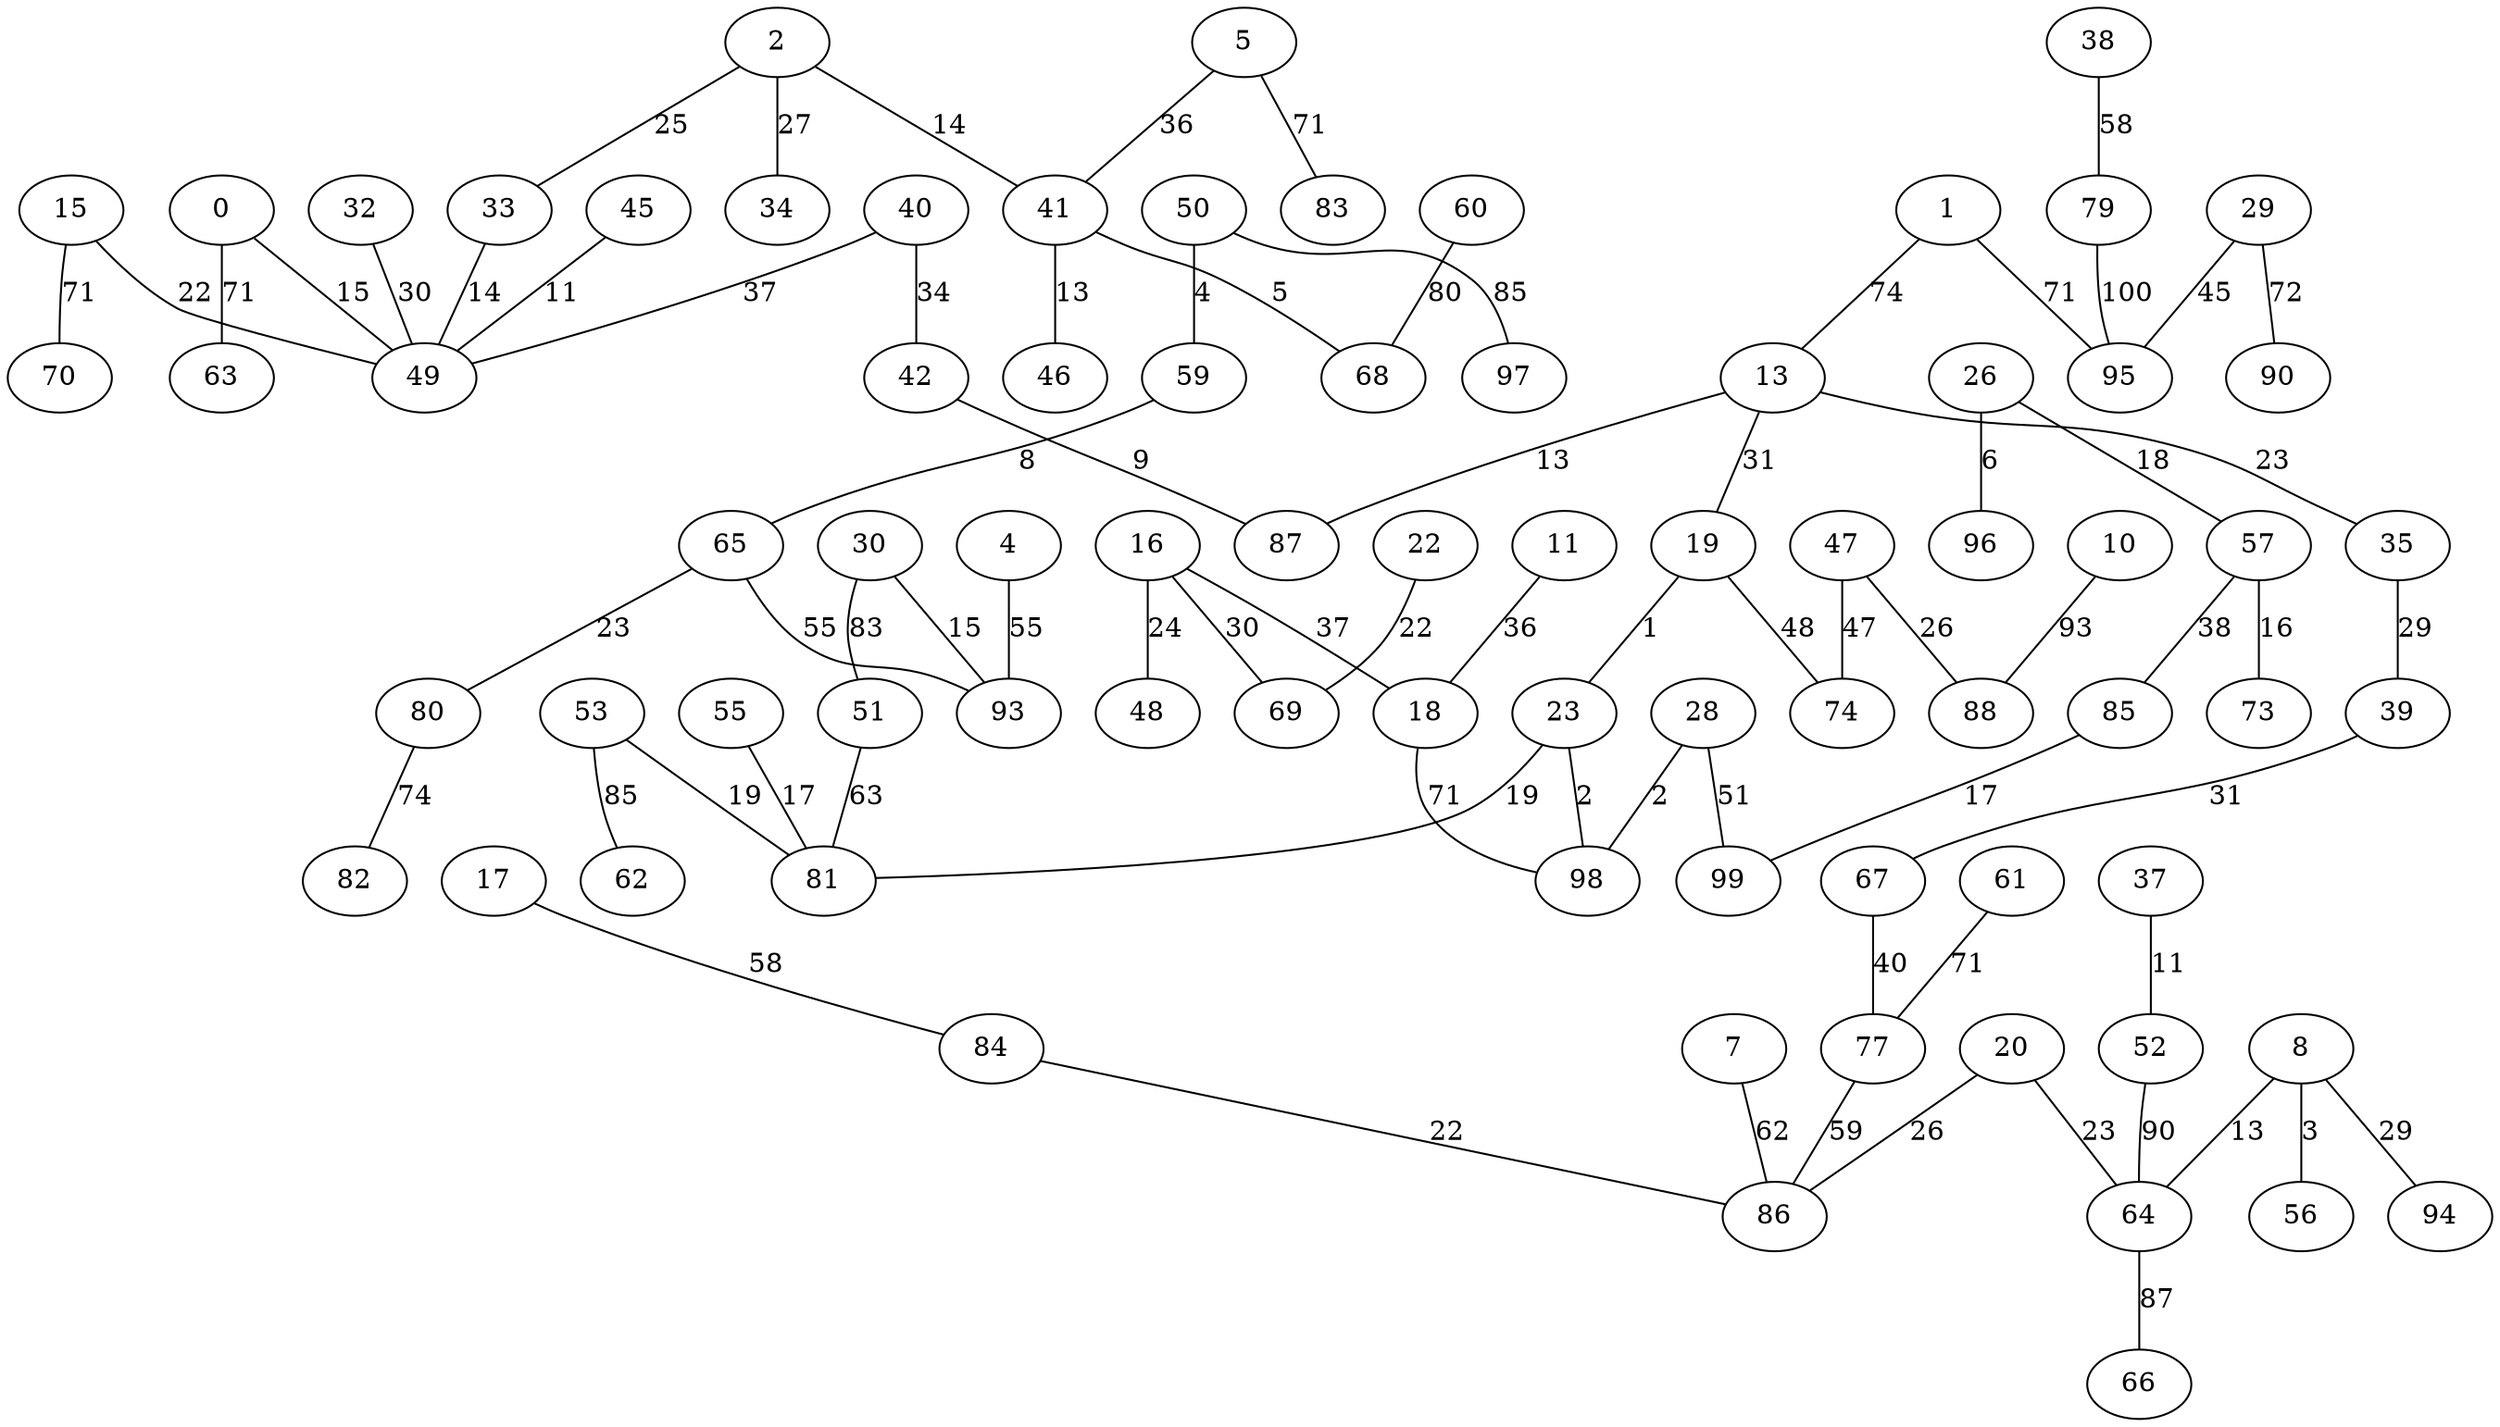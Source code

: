 graph {
  0 [label="0"];
  1 [label="1"];
  2 [label="2"];
  4 [label="4"];
  5 [label="5"];
  7 [label="7"];
  8 [label="8"];
  10 [label="10"];
  11 [label="11"];
  13 [label="13"];
  15 [label="15"];
  16 [label="16"];
  17 [label="17"];
  18 [label="18"];
  19 [label="19"];
  20 [label="20"];
  22 [label="22"];
  23 [label="23"];
  26 [label="26"];
  28 [label="28"];
  29 [label="29"];
  30 [label="30"];
  32 [label="32"];
  33 [label="33"];
  34 [label="34"];
  35 [label="35"];
  37 [label="37"];
  38 [label="38"];
  39 [label="39"];
  40 [label="40"];
  41 [label="41"];
  42 [label="42"];
  45 [label="45"];
  46 [label="46"];
  47 [label="47"];
  48 [label="48"];
  49 [label="49"];
  50 [label="50"];
  51 [label="51"];
  52 [label="52"];
  53 [label="53"];
  55 [label="55"];
  56 [label="56"];
  57 [label="57"];
  59 [label="59"];
  60 [label="60"];
  61 [label="61"];
  62 [label="62"];
  63 [label="63"];
  64 [label="64"];
  65 [label="65"];
  66 [label="66"];
  67 [label="67"];
  68 [label="68"];
  69 [label="69"];
  70 [label="70"];
  73 [label="73"];
  74 [label="74"];
  77 [label="77"];
  79 [label="79"];
  80 [label="80"];
  81 [label="81"];
  82 [label="82"];
  83 [label="83"];
  84 [label="84"];
  85 [label="85"];
  86 [label="86"];
  87 [label="87"];
  88 [label="88"];
  90 [label="90"];
  93 [label="93"];
  94 [label="94"];
  95 [label="95"];
  96 [label="96"];
  97 [label="97"];
  98 [label="98"];
  99 [label="99"];
  0 -- 63 [label="71"];
  0 -- 49 [label="15"];
  1 -- 13 [label="74"];
  1 -- 95 [label="71"];
  2 -- 41 [label="14"];
  2 -- 33 [label="25"];
  2 -- 34 [label="27"];
  4 -- 93 [label="55"];
  5 -- 41 [label="36"];
  5 -- 83 [label="71"];
  7 -- 86 [label="62"];
  8 -- 94 [label="29"];
  8 -- 56 [label="3"];
  8 -- 64 [label="13"];
  10 -- 88 [label="93"];
  11 -- 18 [label="36"];
  13 -- 87 [label="13"];
  13 -- 35 [label="23"];
  13 -- 19 [label="31"];
  15 -- 49 [label="22"];
  15 -- 70 [label="71"];
  16 -- 48 [label="24"];
  16 -- 69 [label="30"];
  16 -- 18 [label="37"];
  17 -- 84 [label="58"];
  18 -- 98 [label="71"];
  19 -- 74 [label="48"];
  19 -- 23 [label="1"];
  20 -- 64 [label="23"];
  20 -- 86 [label="26"];
  22 -- 69 [label="22"];
  23 -- 81 [label="19"];
  23 -- 98 [label="2"];
  26 -- 96 [label="6"];
  26 -- 57 [label="18"];
  28 -- 99 [label="51"];
  28 -- 98 [label="2"];
  29 -- 95 [label="45"];
  29 -- 90 [label="72"];
  30 -- 93 [label="15"];
  30 -- 51 [label="83"];
  32 -- 49 [label="30"];
  33 -- 49 [label="14"];
  35 -- 39 [label="29"];
  37 -- 52 [label="11"];
  38 -- 79 [label="58"];
  39 -- 67 [label="31"];
  40 -- 42 [label="34"];
  40 -- 49 [label="37"];
  41 -- 46 [label="13"];
  41 -- 68 [label="5"];
  42 -- 87 [label="9"];
  45 -- 49 [label="11"];
  47 -- 74 [label="47"];
  47 -- 88 [label="26"];
  50 -- 59 [label="4"];
  50 -- 97 [label="85"];
  51 -- 81 [label="63"];
  52 -- 64 [label="90"];
  53 -- 81 [label="19"];
  53 -- 62 [label="85"];
  55 -- 81 [label="17"];
  57 -- 85 [label="38"];
  57 -- 73 [label="16"];
  59 -- 65 [label="8"];
  60 -- 68 [label="80"];
  61 -- 77 [label="71"];
  64 -- 66 [label="87"];
  65 -- 93 [label="55"];
  65 -- 80 [label="23"];
  67 -- 77 [label="40"];
  77 -- 86 [label="59"];
  79 -- 95 [label="100"];
  80 -- 82 [label="74"];
  84 -- 86 [label="22"];
  85 -- 99 [label="17"];
}